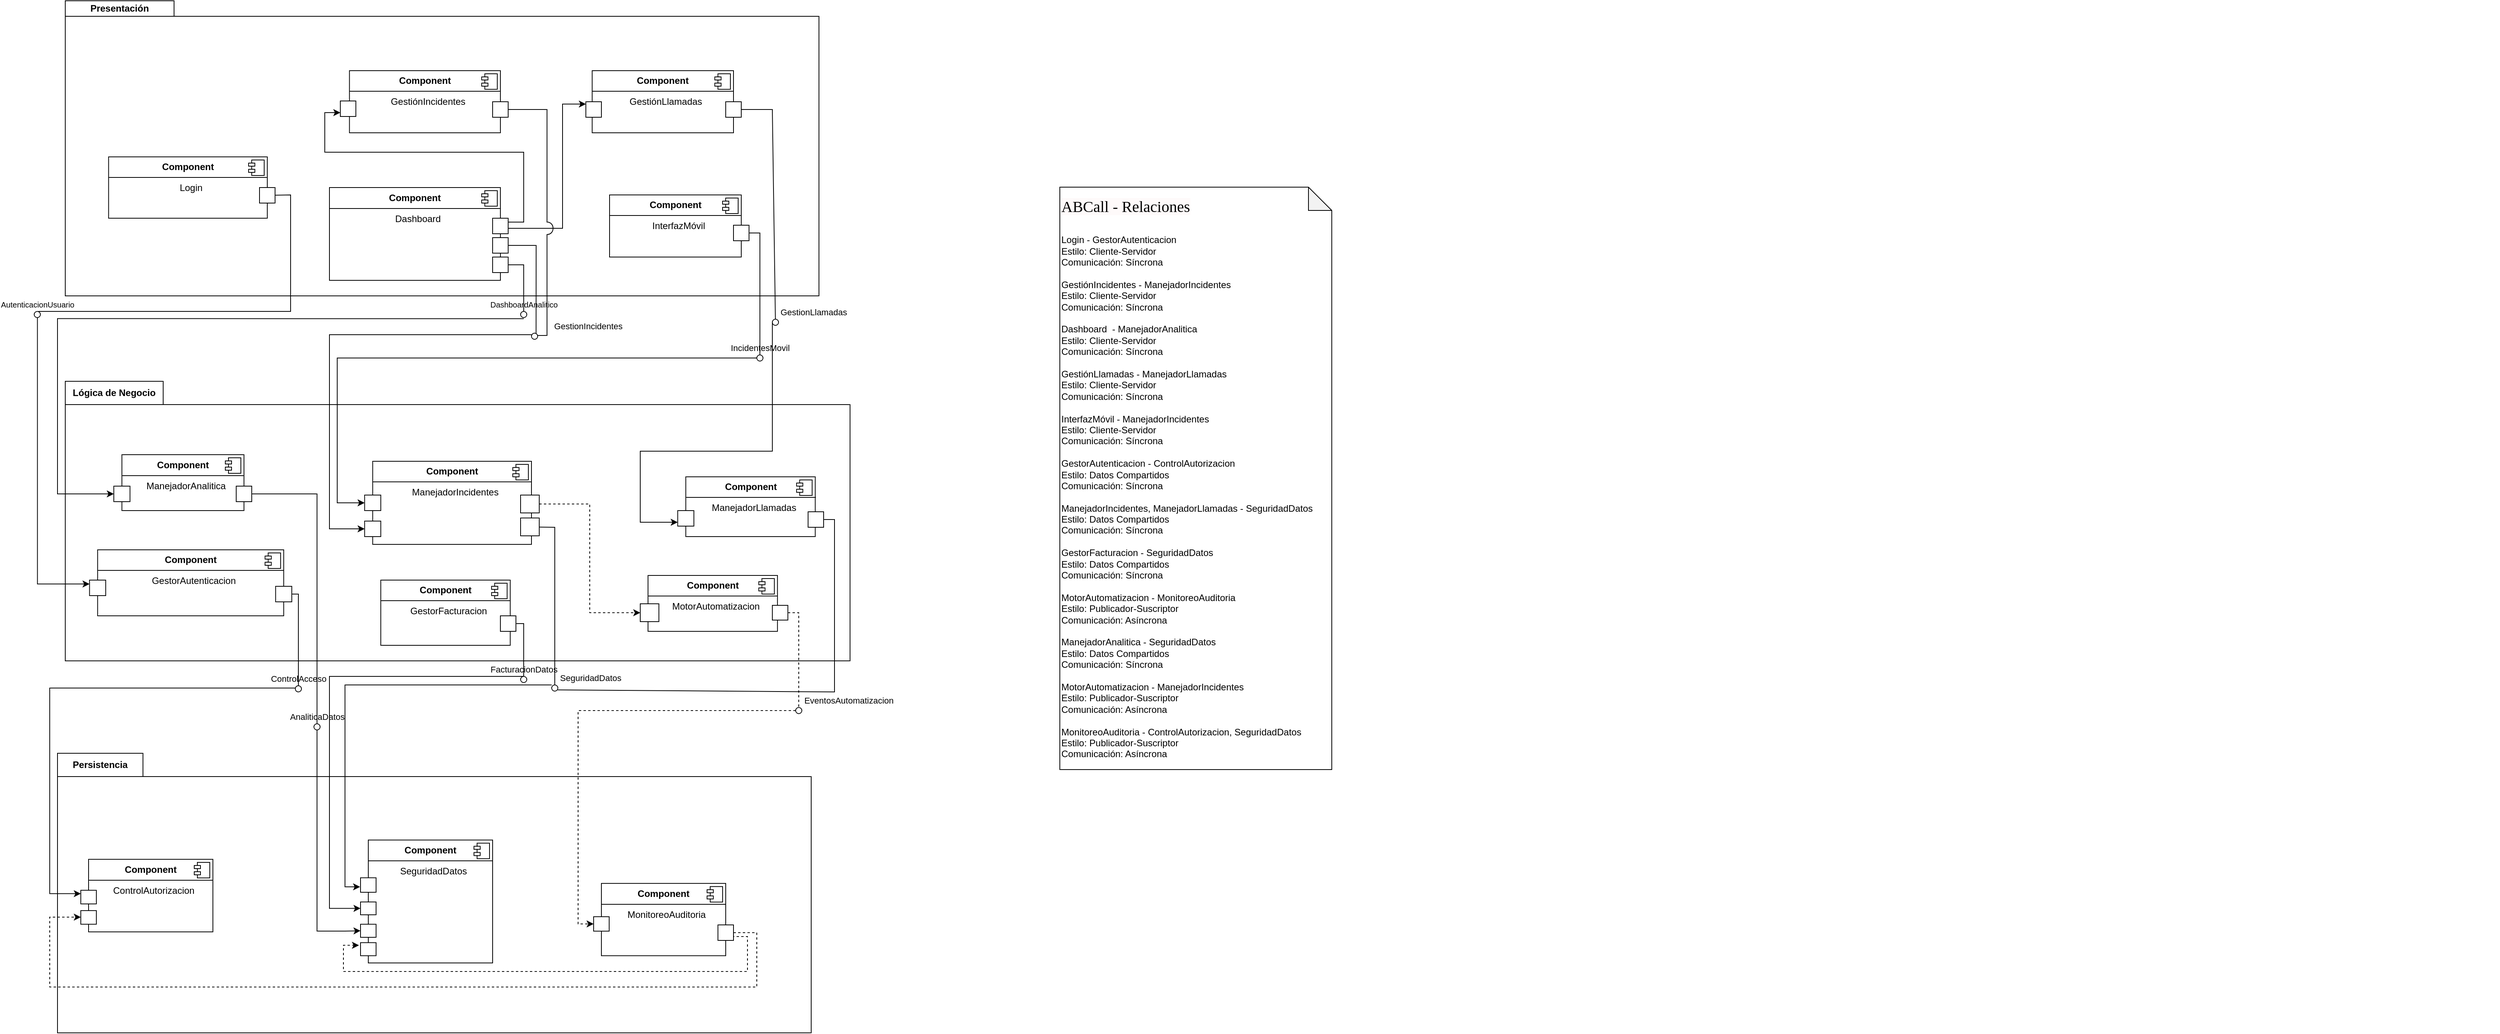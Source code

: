 <mxfile version="24.7.6" pages="2">
  <diagram name="componentes" id="6ea6beEfx3NTblesf1mL">
    <mxGraphModel dx="2288" dy="882" grid="1" gridSize="10" guides="1" tooltips="1" connect="1" arrows="1" fold="1" page="1" pageScale="1" pageWidth="827" pageHeight="1169" math="0" shadow="0">
      <root>
        <mxCell id="0" />
        <mxCell id="1" parent="0" />
        <mxCell id="HvEhoI65BLa4Ol27kd9m-26" value="Persistencia" style="shape=folder;fontStyle=1;tabWidth=110;tabHeight=30;tabPosition=left;html=1;boundedLbl=1;labelInHeader=1;container=1;collapsible=0;whiteSpace=wrap;" vertex="1" parent="1">
          <mxGeometry x="40" y="1249" width="970" height="360" as="geometry" />
        </mxCell>
        <mxCell id="HvEhoI65BLa4Ol27kd9m-27" value="" style="html=1;strokeColor=none;resizeWidth=1;resizeHeight=1;fillColor=none;part=1;connectable=0;allowArrows=0;deletable=0;whiteSpace=wrap;" vertex="1" parent="HvEhoI65BLa4Ol27kd9m-26">
          <mxGeometry width="970" height="252" relative="1" as="geometry">
            <mxPoint y="30" as="offset" />
          </mxGeometry>
        </mxCell>
        <mxCell id="HvEhoI65BLa4Ol27kd9m-20" value="&lt;p style=&quot;margin:0px;margin-top:6px;text-align:center;&quot;&gt;&lt;b&gt;Component&lt;/b&gt;&lt;/p&gt;&lt;hr size=&quot;1&quot; style=&quot;border-style:solid;&quot;&gt;&lt;p style=&quot;text-align: center; margin: 0px 0px 0px 8px;&quot;&gt;SeguridadDatos&lt;br&gt;&lt;/p&gt;" style="align=left;overflow=fill;html=1;dropTarget=0;whiteSpace=wrap;" vertex="1" parent="HvEhoI65BLa4Ol27kd9m-26">
          <mxGeometry x="400" y="111.72" width="160" height="158.28" as="geometry" />
        </mxCell>
        <mxCell id="HvEhoI65BLa4Ol27kd9m-21" value="" style="shape=component;jettyWidth=8;jettyHeight=4;" vertex="1" parent="HvEhoI65BLa4Ol27kd9m-20">
          <mxGeometry x="1" width="20" height="20" relative="1" as="geometry">
            <mxPoint x="-24" y="4" as="offset" />
          </mxGeometry>
        </mxCell>
        <mxCell id="HvEhoI65BLa4Ol27kd9m-41" value="&lt;p style=&quot;margin:0px;margin-top:6px;text-align:center;&quot;&gt;&lt;b&gt;Component&lt;/b&gt;&lt;/p&gt;&lt;hr size=&quot;1&quot; style=&quot;border-style:solid;&quot;&gt;&lt;p style=&quot;text-align: center; margin: 0px 0px 0px 8px;&quot;&gt;MonitoreoAuditoria&lt;br&gt;&lt;/p&gt;" style="align=left;overflow=fill;html=1;dropTarget=0;whiteSpace=wrap;" vertex="1" parent="HvEhoI65BLa4Ol27kd9m-26">
          <mxGeometry x="700" y="167.586" width="160" height="93.103" as="geometry" />
        </mxCell>
        <mxCell id="HvEhoI65BLa4Ol27kd9m-42" value="" style="shape=component;jettyWidth=8;jettyHeight=4;" vertex="1" parent="HvEhoI65BLa4Ol27kd9m-41">
          <mxGeometry x="1" width="20" height="20" relative="1" as="geometry">
            <mxPoint x="-24" y="4" as="offset" />
          </mxGeometry>
        </mxCell>
        <mxCell id="HvEhoI65BLa4Ol27kd9m-43" value="&lt;p style=&quot;margin:0px;margin-top:6px;text-align:center;&quot;&gt;&lt;b&gt;Component&lt;/b&gt;&lt;/p&gt;&lt;hr size=&quot;1&quot; style=&quot;border-style:solid;&quot;&gt;&lt;p style=&quot;text-align: center; margin: 0px 0px 0px 8px;&quot;&gt;ControlAutorizacion&lt;br&gt;&lt;/p&gt;" style="align=left;overflow=fill;html=1;dropTarget=0;whiteSpace=wrap;" vertex="1" parent="HvEhoI65BLa4Ol27kd9m-26">
          <mxGeometry x="40" y="136.55" width="160" height="93.45" as="geometry" />
        </mxCell>
        <mxCell id="HvEhoI65BLa4Ol27kd9m-44" value="" style="shape=component;jettyWidth=8;jettyHeight=4;" vertex="1" parent="HvEhoI65BLa4Ol27kd9m-43">
          <mxGeometry x="1" width="20" height="20" relative="1" as="geometry">
            <mxPoint x="-24" y="4" as="offset" />
          </mxGeometry>
        </mxCell>
        <mxCell id="HvEhoI65BLa4Ol27kd9m-157" value="" style="fontStyle=0;labelPosition=right;verticalLabelPosition=middle;align=left;verticalAlign=middle;spacingLeft=2;" vertex="1" parent="HvEhoI65BLa4Ol27kd9m-26">
          <mxGeometry x="30" y="176.41" width="20" height="17.59" as="geometry" />
        </mxCell>
        <mxCell id="HvEhoI65BLa4Ol27kd9m-164" value="" style="fontStyle=0;labelPosition=right;verticalLabelPosition=middle;align=left;verticalAlign=middle;spacingLeft=2;" vertex="1" parent="HvEhoI65BLa4Ol27kd9m-26">
          <mxGeometry x="390" y="160.31" width="20" height="18.69" as="geometry" />
        </mxCell>
        <mxCell id="HvEhoI65BLa4Ol27kd9m-178" value="" style="fontStyle=0;labelPosition=right;verticalLabelPosition=middle;align=left;verticalAlign=middle;spacingLeft=2;" vertex="1" parent="HvEhoI65BLa4Ol27kd9m-26">
          <mxGeometry x="390" y="191.45" width="20" height="16.55" as="geometry" />
        </mxCell>
        <mxCell id="HvEhoI65BLa4Ol27kd9m-187" value="" style="fontStyle=0;labelPosition=right;verticalLabelPosition=middle;align=left;verticalAlign=middle;spacingLeft=2;" vertex="1" parent="HvEhoI65BLa4Ol27kd9m-26">
          <mxGeometry x="690" y="210.448" width="20" height="18.621" as="geometry" />
        </mxCell>
        <mxCell id="HvEhoI65BLa4Ol27kd9m-192" value="" style="fontStyle=0;labelPosition=right;verticalLabelPosition=middle;align=left;verticalAlign=middle;spacingLeft=2;" vertex="1" parent="HvEhoI65BLa4Ol27kd9m-26">
          <mxGeometry x="390" y="220.17" width="20" height="16.83" as="geometry" />
        </mxCell>
        <mxCell id="HvEhoI65BLa4Ol27kd9m-209" style="edgeStyle=orthogonalEdgeStyle;rounded=0;orthogonalLoop=1;jettySize=auto;html=1;entryX=0;entryY=0.5;entryDx=0;entryDy=0;dashed=1;" edge="1" parent="HvEhoI65BLa4Ol27kd9m-26">
          <mxGeometry relative="1" as="geometry">
            <mxPoint x="868" y="236" as="sourcePoint" />
            <mxPoint x="388" y="247.275" as="targetPoint" />
            <Array as="points">
              <mxPoint x="888" y="236" />
              <mxPoint x="888" y="281" />
              <mxPoint x="368" y="281" />
              <mxPoint x="368" y="247" />
            </Array>
          </mxGeometry>
        </mxCell>
        <mxCell id="HvEhoI65BLa4Ol27kd9m-212" style="edgeStyle=orthogonalEdgeStyle;rounded=0;orthogonalLoop=1;jettySize=auto;html=1;dashed=1;" edge="1" parent="HvEhoI65BLa4Ol27kd9m-26" source="HvEhoI65BLa4Ol27kd9m-207" target="HvEhoI65BLa4Ol27kd9m-210">
          <mxGeometry relative="1" as="geometry">
            <Array as="points">
              <mxPoint x="900" y="231" />
              <mxPoint x="900" y="301" />
              <mxPoint x="-10" y="301" />
              <mxPoint x="-10" y="211" />
            </Array>
          </mxGeometry>
        </mxCell>
        <mxCell id="HvEhoI65BLa4Ol27kd9m-207" value="" style="fontStyle=0;labelPosition=right;verticalLabelPosition=middle;align=left;verticalAlign=middle;spacingLeft=2;" vertex="1" parent="HvEhoI65BLa4Ol27kd9m-26">
          <mxGeometry x="850" y="221" width="20" height="20" as="geometry" />
        </mxCell>
        <mxCell id="HvEhoI65BLa4Ol27kd9m-208" value="" style="fontStyle=0;labelPosition=right;verticalLabelPosition=middle;align=left;verticalAlign=middle;spacingLeft=2;" vertex="1" parent="HvEhoI65BLa4Ol27kd9m-26">
          <mxGeometry x="390" y="243.86" width="20" height="16.83" as="geometry" />
        </mxCell>
        <mxCell id="HvEhoI65BLa4Ol27kd9m-210" value="" style="fontStyle=0;labelPosition=right;verticalLabelPosition=middle;align=left;verticalAlign=middle;spacingLeft=2;" vertex="1" parent="HvEhoI65BLa4Ol27kd9m-26">
          <mxGeometry x="30" y="202.58" width="20" height="17.59" as="geometry" />
        </mxCell>
        <mxCell id="HvEhoI65BLa4Ol27kd9m-28" value="&lt;font style=&quot;font-size: 12px;&quot;&gt;Presentación&lt;/font&gt;" style="shape=folder;fontStyle=1;tabWidth=140;tabHeight=20;tabPosition=left;html=1;boundedLbl=1;labelInHeader=1;container=1;collapsible=0;whiteSpace=wrap;strokeColor=default;" vertex="1" parent="1">
          <mxGeometry x="50" y="280" width="970" height="380" as="geometry" />
        </mxCell>
        <mxCell id="HvEhoI65BLa4Ol27kd9m-29" value="" style="html=1;strokeColor=none;resizeWidth=1;resizeHeight=1;fillColor=none;part=1;connectable=0;allowArrows=0;deletable=0;whiteSpace=wrap;" vertex="1" parent="HvEhoI65BLa4Ol27kd9m-28">
          <mxGeometry width="970" height="266" relative="1" as="geometry">
            <mxPoint y="30" as="offset" />
          </mxGeometry>
        </mxCell>
        <mxCell id="HvEhoI65BLa4Ol27kd9m-6" value="&lt;p style=&quot;margin:0px;margin-top:6px;text-align:center;&quot;&gt;&lt;b&gt;&lt;font style=&quot;font-size: 12px;&quot;&gt;Component&lt;/font&gt;&lt;/b&gt;&lt;/p&gt;&lt;hr size=&quot;1&quot; style=&quot;border-style:solid;&quot;&gt;&lt;p style=&quot;text-align: center; margin: 0px 0px 0px 8px;&quot;&gt;&lt;font style=&quot;font-size: 12px;&quot;&gt;Login&lt;/font&gt;&lt;br&gt;&lt;/p&gt;" style="align=left;overflow=fill;html=1;dropTarget=0;whiteSpace=wrap;" vertex="1" parent="HvEhoI65BLa4Ol27kd9m-28">
          <mxGeometry x="55.76" y="201" width="204.24" height="79" as="geometry" />
        </mxCell>
        <mxCell id="HvEhoI65BLa4Ol27kd9m-7" value="" style="shape=component;jettyWidth=8;jettyHeight=4;" vertex="1" parent="HvEhoI65BLa4Ol27kd9m-6">
          <mxGeometry x="1" width="20" height="20" relative="1" as="geometry">
            <mxPoint x="-24" y="4" as="offset" />
          </mxGeometry>
        </mxCell>
        <mxCell id="HvEhoI65BLa4Ol27kd9m-8" value="&lt;p style=&quot;text-align: center; margin: 6px 0px 0px;&quot;&gt;&lt;b&gt;&lt;font style=&quot;font-size: 12px;&quot;&gt;Component&lt;/font&gt;&lt;/b&gt;&lt;/p&gt;&lt;hr size=&quot;1&quot; style=&quot;text-align: center; border-style: solid;&quot;&gt;&lt;p style=&quot;text-align: center; margin: 0px 0px 0px 8px;&quot;&gt;&lt;font style=&quot;font-size: 12px;&quot;&gt;Dashboard&lt;/font&gt;&lt;br&gt;&lt;/p&gt;" style="align=left;overflow=fill;html=1;dropTarget=0;whiteSpace=wrap;" vertex="1" parent="HvEhoI65BLa4Ol27kd9m-28">
          <mxGeometry x="340" y="240.5" width="220" height="119.5" as="geometry" />
        </mxCell>
        <mxCell id="HvEhoI65BLa4Ol27kd9m-9" value="" style="shape=component;jettyWidth=8;jettyHeight=4;" vertex="1" parent="HvEhoI65BLa4Ol27kd9m-8">
          <mxGeometry x="1" width="20" height="20" relative="1" as="geometry">
            <mxPoint x="-24" y="4" as="offset" />
          </mxGeometry>
        </mxCell>
        <mxCell id="HvEhoI65BLa4Ol27kd9m-10" value="&lt;p style=&quot;margin:0px;margin-top:6px;text-align:center;&quot;&gt;&lt;b&gt;Component&lt;/b&gt;&lt;/p&gt;&lt;hr size=&quot;1&quot; style=&quot;border-style:solid;&quot;&gt;&lt;p style=&quot;text-align: center; margin: 0px 0px 0px 8px;&quot;&gt;GestiónIncidentes&lt;br&gt;&lt;/p&gt;" style="align=left;overflow=fill;html=1;dropTarget=0;whiteSpace=wrap;" vertex="1" parent="HvEhoI65BLa4Ol27kd9m-28">
          <mxGeometry x="365.76" y="90" width="194.24" height="80" as="geometry" />
        </mxCell>
        <mxCell id="HvEhoI65BLa4Ol27kd9m-11" value="" style="shape=component;jettyWidth=8;jettyHeight=4;" vertex="1" parent="HvEhoI65BLa4Ol27kd9m-10">
          <mxGeometry x="1" width="20" height="20" relative="1" as="geometry">
            <mxPoint x="-24" y="4" as="offset" />
          </mxGeometry>
        </mxCell>
        <mxCell id="HvEhoI65BLa4Ol27kd9m-12" value="&lt;p style=&quot;margin:0px;margin-top:6px;text-align:center;&quot;&gt;&lt;b&gt;Component&lt;/b&gt;&lt;/p&gt;&lt;hr size=&quot;1&quot; style=&quot;border-style:solid;&quot;&gt;&lt;p style=&quot;text-align: center; margin: 0px 0px 0px 8px;&quot;&gt;GestiónLlamadas&lt;br&gt;&lt;/p&gt;" style="align=left;overflow=fill;html=1;dropTarget=0;whiteSpace=wrap;" vertex="1" parent="HvEhoI65BLa4Ol27kd9m-28">
          <mxGeometry x="678.14" y="90" width="181.86" height="80" as="geometry" />
        </mxCell>
        <mxCell id="HvEhoI65BLa4Ol27kd9m-13" value="" style="shape=component;jettyWidth=8;jettyHeight=4;" vertex="1" parent="HvEhoI65BLa4Ol27kd9m-12">
          <mxGeometry x="1" width="20" height="20" relative="1" as="geometry">
            <mxPoint x="-24" y="4" as="offset" />
          </mxGeometry>
        </mxCell>
        <mxCell id="HvEhoI65BLa4Ol27kd9m-14" value="&lt;p style=&quot;margin:0px;margin-top:6px;text-align:center;&quot;&gt;&lt;b&gt;Component&lt;/b&gt;&lt;/p&gt;&lt;hr size=&quot;1&quot; style=&quot;border-style:solid;&quot;&gt;&lt;p style=&quot;text-align: center; margin: 0px 0px 0px 8px;&quot;&gt;InterfazMóvil&lt;br&gt;&lt;/p&gt;" style="align=left;overflow=fill;html=1;dropTarget=0;whiteSpace=wrap;" vertex="1" parent="HvEhoI65BLa4Ol27kd9m-28">
          <mxGeometry x="700.51" y="250" width="169.49" height="80" as="geometry" />
        </mxCell>
        <mxCell id="HvEhoI65BLa4Ol27kd9m-15" value="" style="shape=component;jettyWidth=8;jettyHeight=4;" vertex="1" parent="HvEhoI65BLa4Ol27kd9m-14">
          <mxGeometry x="1" width="20" height="20" relative="1" as="geometry">
            <mxPoint x="-24" y="4" as="offset" />
          </mxGeometry>
        </mxCell>
        <mxCell id="HvEhoI65BLa4Ol27kd9m-80" value="" style="html=1;rounded=0;" vertex="1" parent="HvEhoI65BLa4Ol27kd9m-28">
          <mxGeometry x="250" y="240.5" width="20" height="20" as="geometry" />
        </mxCell>
        <mxCell id="HvEhoI65BLa4Ol27kd9m-88" value="" style="html=1;rounded=0;" vertex="1" parent="HvEhoI65BLa4Ol27kd9m-28">
          <mxGeometry x="550" y="305" width="20" height="20" as="geometry" />
        </mxCell>
        <mxCell id="HvEhoI65BLa4Ol27kd9m-108" value="" style="html=1;rounded=0;" vertex="1" parent="HvEhoI65BLa4Ol27kd9m-28">
          <mxGeometry x="550" y="130" width="20" height="20" as="geometry" />
        </mxCell>
        <mxCell id="HvEhoI65BLa4Ol27kd9m-118" value="" style="html=1;rounded=0;direction=west;" vertex="1" parent="HvEhoI65BLa4Ol27kd9m-28">
          <mxGeometry x="860" y="289" width="20" height="20" as="geometry" />
        </mxCell>
        <mxCell id="HvEhoI65BLa4Ol27kd9m-136" value="" style="html=1;rounded=0;" vertex="1" parent="HvEhoI65BLa4Ol27kd9m-28">
          <mxGeometry x="550" y="330" width="20" height="20" as="geometry" />
        </mxCell>
        <mxCell id="HvEhoI65BLa4Ol27kd9m-150" value="" style="html=1;rounded=0;" vertex="1" parent="HvEhoI65BLa4Ol27kd9m-28">
          <mxGeometry x="850" y="130" width="20" height="20" as="geometry" />
        </mxCell>
        <mxCell id="HvEhoI65BLa4Ol27kd9m-202" style="edgeStyle=orthogonalEdgeStyle;rounded=0;orthogonalLoop=1;jettySize=auto;html=1;entryX=0;entryY=0.5;entryDx=0;entryDy=0;" edge="1" parent="HvEhoI65BLa4Ol27kd9m-28">
          <mxGeometry relative="1" as="geometry">
            <mxPoint x="570" y="285" as="sourcePoint" />
            <mxPoint x="354" y="144.0" as="targetPoint" />
            <Array as="points">
              <mxPoint x="590" y="285" />
              <mxPoint x="590" y="195" />
              <mxPoint x="334" y="195" />
              <mxPoint x="334" y="144" />
            </Array>
          </mxGeometry>
        </mxCell>
        <mxCell id="HvEhoI65BLa4Ol27kd9m-203" style="edgeStyle=orthogonalEdgeStyle;rounded=0;orthogonalLoop=1;jettySize=auto;html=1;entryX=0;entryY=0.5;entryDx=0;entryDy=0;jumpStyle=arc;strokeColor=default;jumpSize=16;" edge="1" parent="HvEhoI65BLa4Ol27kd9m-28">
          <mxGeometry relative="1" as="geometry">
            <mxPoint x="570" y="293" as="sourcePoint" />
            <mxPoint x="670" y="133" as="targetPoint" />
            <Array as="points">
              <mxPoint x="640" y="293" />
              <mxPoint x="640" y="133" />
            </Array>
          </mxGeometry>
        </mxCell>
        <mxCell id="HvEhoI65BLa4Ol27kd9m-198" value="" style="fontStyle=0;labelPosition=right;verticalLabelPosition=middle;align=left;verticalAlign=middle;spacingLeft=2;" vertex="1" parent="HvEhoI65BLa4Ol27kd9m-28">
          <mxGeometry x="550" y="280" width="20" height="20" as="geometry" />
        </mxCell>
        <mxCell id="HvEhoI65BLa4Ol27kd9m-200" value="" style="html=1;rounded=0;" vertex="1" parent="HvEhoI65BLa4Ol27kd9m-28">
          <mxGeometry x="354" y="129" width="20" height="20" as="geometry" />
        </mxCell>
        <mxCell id="HvEhoI65BLa4Ol27kd9m-201" value="" style="fontStyle=0;labelPosition=right;verticalLabelPosition=middle;align=left;verticalAlign=middle;spacingLeft=2;" vertex="1" parent="HvEhoI65BLa4Ol27kd9m-28">
          <mxGeometry x="670" y="130" width="20" height="20" as="geometry" />
        </mxCell>
        <mxCell id="HvEhoI65BLa4Ol27kd9m-30" value="Lógica de Negocio" style="shape=folder;fontStyle=1;tabWidth=126;tabHeight=30;tabPosition=left;html=1;boundedLbl=1;labelInHeader=1;container=1;collapsible=0;whiteSpace=wrap;" vertex="1" parent="1">
          <mxGeometry x="50" y="770" width="1010" height="360" as="geometry" />
        </mxCell>
        <mxCell id="HvEhoI65BLa4Ol27kd9m-31" value="" style="html=1;strokeColor=none;resizeWidth=1;resizeHeight=1;fillColor=none;part=1;connectable=0;allowArrows=0;deletable=0;whiteSpace=wrap;" vertex="1" parent="HvEhoI65BLa4Ol27kd9m-30">
          <mxGeometry width="3132.278" height="252" relative="1" as="geometry">
            <mxPoint y="30" as="offset" />
          </mxGeometry>
        </mxCell>
        <mxCell id="HvEhoI65BLa4Ol27kd9m-33" value="&lt;p style=&quot;margin:0px;margin-top:6px;text-align:center;&quot;&gt;&lt;b&gt;Component&lt;/b&gt;&lt;/p&gt;&lt;hr size=&quot;1&quot; style=&quot;border-style:solid;&quot;&gt;&lt;p style=&quot;text-align: center; margin: 0px 0px 0px 8px;&quot;&gt;&lt;font style=&quot;font-size: 12px;&quot;&gt;GestorAutenticacion&lt;/font&gt;&lt;br&gt;&lt;/p&gt;" style="align=left;overflow=fill;html=1;dropTarget=0;whiteSpace=wrap;" vertex="1" parent="HvEhoI65BLa4Ol27kd9m-30">
          <mxGeometry x="41.649" y="217" width="239.485" height="85" as="geometry" />
        </mxCell>
        <mxCell id="HvEhoI65BLa4Ol27kd9m-34" value="" style="shape=component;jettyWidth=8;jettyHeight=4;" vertex="1" parent="HvEhoI65BLa4Ol27kd9m-33">
          <mxGeometry x="1" width="20" height="20" relative="1" as="geometry">
            <mxPoint x="-24" y="4" as="offset" />
          </mxGeometry>
        </mxCell>
        <mxCell id="HvEhoI65BLa4Ol27kd9m-22" value="&lt;p style=&quot;margin: 6px 0px 0px; text-align: center;&quot;&gt;&lt;b style=&quot;&quot;&gt;&lt;font style=&quot;font-size: 12px;&quot;&gt;Component&lt;/font&gt;&lt;/b&gt;&lt;/p&gt;&lt;hr size=&quot;1&quot; style=&quot;border-style: solid;&quot;&gt;&lt;p style=&quot;text-align: center; margin: 0px 0px 0px 8px;&quot;&gt;&lt;font style=&quot;font-size: 12px;&quot;&gt;ManejadorIncidentes&lt;/font&gt;&lt;br&gt;&lt;/p&gt;" style="align=left;overflow=fill;html=1;dropTarget=0;whiteSpace=wrap;" vertex="1" parent="HvEhoI65BLa4Ol27kd9m-30">
          <mxGeometry x="395.67" y="103" width="204.33" height="107" as="geometry" />
        </mxCell>
        <mxCell id="HvEhoI65BLa4Ol27kd9m-23" value="" style="shape=component;jettyWidth=8;jettyHeight=4;" vertex="1" parent="HvEhoI65BLa4Ol27kd9m-22">
          <mxGeometry x="1" width="20" height="20" relative="1" as="geometry">
            <mxPoint x="-24" y="4" as="offset" />
          </mxGeometry>
        </mxCell>
        <mxCell id="HvEhoI65BLa4Ol27kd9m-18" value="&lt;p style=&quot;margin:0px;margin-top:6px;text-align:center;&quot;&gt;&lt;b&gt;Component&lt;/b&gt;&lt;/p&gt;&lt;hr size=&quot;1&quot; style=&quot;border-style:solid;&quot;&gt;&lt;p style=&quot;text-align: center; margin: 0px 0px 0px 8px;&quot;&gt;ManejadorLlamadas&lt;br&gt;&lt;/p&gt;" style="align=left;overflow=fill;html=1;dropTarget=0;whiteSpace=wrap;" vertex="1" parent="HvEhoI65BLa4Ol27kd9m-30">
          <mxGeometry x="798.63" y="123" width="166.6" height="77" as="geometry" />
        </mxCell>
        <mxCell id="HvEhoI65BLa4Ol27kd9m-19" value="" style="shape=component;jettyWidth=8;jettyHeight=4;" vertex="1" parent="HvEhoI65BLa4Ol27kd9m-18">
          <mxGeometry x="1" width="20" height="20" relative="1" as="geometry">
            <mxPoint x="-24" y="4" as="offset" />
          </mxGeometry>
        </mxCell>
        <mxCell id="HvEhoI65BLa4Ol27kd9m-37" value="&lt;p style=&quot;margin:0px;margin-top:6px;text-align:center;&quot;&gt;&lt;b&gt;Component&lt;/b&gt;&lt;/p&gt;&lt;hr size=&quot;1&quot; style=&quot;border-style:solid;&quot;&gt;&lt;p style=&quot;text-align: center; margin: 0px 0px 0px 8px;&quot;&gt;MotorAutomatizacion&lt;br&gt;&lt;/p&gt;" style="align=left;overflow=fill;html=1;dropTarget=0;whiteSpace=wrap;" vertex="1" parent="HvEhoI65BLa4Ol27kd9m-30">
          <mxGeometry x="750.002" y="250" width="166.598" height="72" as="geometry" />
        </mxCell>
        <mxCell id="HvEhoI65BLa4Ol27kd9m-38" value="" style="shape=component;jettyWidth=8;jettyHeight=4;" vertex="1" parent="HvEhoI65BLa4Ol27kd9m-37">
          <mxGeometry x="1" width="20" height="20" relative="1" as="geometry">
            <mxPoint x="-24" y="4" as="offset" />
          </mxGeometry>
        </mxCell>
        <mxCell id="HvEhoI65BLa4Ol27kd9m-39" value="&lt;p style=&quot;margin:0px;margin-top:6px;text-align:center;&quot;&gt;&lt;b&gt;Component&lt;/b&gt;&lt;/p&gt;&lt;hr size=&quot;1&quot; style=&quot;border-style:solid;&quot;&gt;&lt;p style=&quot;text-align: center; margin: 0px 0px 0px 8px;&quot;&gt;GestorFacturacion&lt;br&gt;&lt;/p&gt;" style="align=left;overflow=fill;html=1;dropTarget=0;whiteSpace=wrap;" vertex="1" parent="HvEhoI65BLa4Ol27kd9m-30">
          <mxGeometry x="406.08" y="256" width="166.6" height="84" as="geometry" />
        </mxCell>
        <mxCell id="HvEhoI65BLa4Ol27kd9m-40" value="" style="shape=component;jettyWidth=8;jettyHeight=4;" vertex="1" parent="HvEhoI65BLa4Ol27kd9m-39">
          <mxGeometry x="1" width="20" height="20" relative="1" as="geometry">
            <mxPoint x="-24" y="4" as="offset" />
          </mxGeometry>
        </mxCell>
        <mxCell id="HvEhoI65BLa4Ol27kd9m-78" value="" style="html=1;rounded=0;" vertex="1" parent="HvEhoI65BLa4Ol27kd9m-30">
          <mxGeometry x="31.237" y="256" width="20.825" height="20" as="geometry" />
        </mxCell>
        <mxCell id="HvEhoI65BLa4Ol27kd9m-91" value="" style="html=1;rounded=0;" vertex="1" parent="HvEhoI65BLa4Ol27kd9m-30">
          <mxGeometry x="385.258" y="180" width="20.825" height="20" as="geometry" />
        </mxCell>
        <mxCell id="HvEhoI65BLa4Ol27kd9m-100" value="&lt;p style=&quot;margin:0px;margin-top:6px;text-align:center;&quot;&gt;&lt;b&gt;Component&lt;/b&gt;&lt;/p&gt;&lt;hr size=&quot;1&quot; style=&quot;border-style:solid;&quot;&gt;&lt;p style=&quot;text-align: center; margin: 0px 0px 0px 8px;&quot;&gt;ManejadorAnalitica&lt;br&gt;&lt;/p&gt;" style="align=left;overflow=fill;html=1;dropTarget=0;whiteSpace=wrap;" vertex="1" parent="HvEhoI65BLa4Ol27kd9m-30">
          <mxGeometry x="72.89" y="94.5" width="157.11" height="72" as="geometry" />
        </mxCell>
        <mxCell id="HvEhoI65BLa4Ol27kd9m-101" value="" style="shape=component;jettyWidth=8;jettyHeight=4;" vertex="1" parent="HvEhoI65BLa4Ol27kd9m-100">
          <mxGeometry x="1" width="20" height="20" relative="1" as="geometry">
            <mxPoint x="-24" y="4" as="offset" />
          </mxGeometry>
        </mxCell>
        <mxCell id="HvEhoI65BLa4Ol27kd9m-121" value="" style="fontStyle=0;labelPosition=right;verticalLabelPosition=middle;align=left;verticalAlign=middle;spacingLeft=2;" vertex="1" parent="HvEhoI65BLa4Ol27kd9m-30">
          <mxGeometry x="385.258" y="146.5" width="20.825" height="20" as="geometry" />
        </mxCell>
        <mxCell id="HvEhoI65BLa4Ol27kd9m-129" value="" style="fontStyle=0;labelPosition=right;verticalLabelPosition=middle;align=left;verticalAlign=middle;spacingLeft=2;" vertex="1" parent="HvEhoI65BLa4Ol27kd9m-30">
          <mxGeometry x="62.474" y="135" width="20.825" height="20" as="geometry" />
        </mxCell>
        <mxCell id="HvEhoI65BLa4Ol27kd9m-146" value="" style="html=1;rounded=0;" vertex="1" parent="HvEhoI65BLa4Ol27kd9m-30">
          <mxGeometry x="788.216" y="166.5" width="20.825" height="20" as="geometry" />
        </mxCell>
        <mxCell id="HvEhoI65BLa4Ol27kd9m-154" value="" style="html=1;rounded=0;" vertex="1" parent="HvEhoI65BLa4Ol27kd9m-30">
          <mxGeometry x="270.722" y="264" width="20.825" height="20" as="geometry" />
        </mxCell>
        <mxCell id="HvEhoI65BLa4Ol27kd9m-161" value="" style="html=1;rounded=0;" vertex="1" parent="HvEhoI65BLa4Ol27kd9m-30">
          <mxGeometry x="586" y="176" width="24" height="23" as="geometry" />
        </mxCell>
        <mxCell id="HvEhoI65BLa4Ol27kd9m-167" value="" style="fontStyle=0;labelPosition=right;verticalLabelPosition=middle;align=left;verticalAlign=middle;spacingLeft=2;" vertex="1" parent="HvEhoI65BLa4Ol27kd9m-30">
          <mxGeometry x="956" y="168" width="20" height="20" as="geometry" />
        </mxCell>
        <mxCell id="HvEhoI65BLa4Ol27kd9m-180" value="" style="html=1;rounded=0;" vertex="1" parent="HvEhoI65BLa4Ol27kd9m-30">
          <mxGeometry x="560" y="302" width="20" height="20" as="geometry" />
        </mxCell>
        <mxCell id="HvEhoI65BLa4Ol27kd9m-184" value="" style="html=1;rounded=0;" vertex="1" parent="HvEhoI65BLa4Ol27kd9m-30">
          <mxGeometry x="910" y="288.5" width="20" height="19" as="geometry" />
        </mxCell>
        <mxCell id="HvEhoI65BLa4Ol27kd9m-194" value="" style="html=1;rounded=0;" vertex="1" parent="HvEhoI65BLa4Ol27kd9m-30">
          <mxGeometry x="220" y="135" width="20" height="20" as="geometry" />
        </mxCell>
        <mxCell id="HvEhoI65BLa4Ol27kd9m-206" style="edgeStyle=orthogonalEdgeStyle;rounded=0;orthogonalLoop=1;jettySize=auto;html=1;entryX=0;entryY=0.5;entryDx=0;entryDy=0;dashed=1;" edge="1" parent="HvEhoI65BLa4Ol27kd9m-30" source="HvEhoI65BLa4Ol27kd9m-204" target="HvEhoI65BLa4Ol27kd9m-205">
          <mxGeometry relative="1" as="geometry" />
        </mxCell>
        <mxCell id="HvEhoI65BLa4Ol27kd9m-204" value="" style="html=1;rounded=0;" vertex="1" parent="HvEhoI65BLa4Ol27kd9m-30">
          <mxGeometry x="586" y="146.5" width="24" height="23" as="geometry" />
        </mxCell>
        <mxCell id="HvEhoI65BLa4Ol27kd9m-205" value="" style="html=1;rounded=0;" vertex="1" parent="HvEhoI65BLa4Ol27kd9m-30">
          <mxGeometry x="740" y="286.5" width="24" height="23" as="geometry" />
        </mxCell>
        <mxCell id="HvEhoI65BLa4Ol27kd9m-82" value="&lt;font style=&quot;font-size: 10px;&quot;&gt;AutenticacionUsuario&lt;/font&gt;" style="ellipse;html=1;fontSize=11;align=center;fillColor=none;points=[];aspect=fixed;resizable=0;verticalAlign=bottom;labelPosition=center;verticalLabelPosition=top;flipH=1;" vertex="1" parent="1">
          <mxGeometry x="10" y="680" width="8" height="8" as="geometry" />
        </mxCell>
        <mxCell id="HvEhoI65BLa4Ol27kd9m-81" value="" style="endArrow=none;html=1;rounded=0;align=center;verticalAlign=top;endFill=0;labelBackgroundColor=none;endSize=2;entryX=0.319;entryY=-0.003;entryDx=0;entryDy=0;entryPerimeter=0;" edge="1" source="HvEhoI65BLa4Ol27kd9m-80" target="HvEhoI65BLa4Ol27kd9m-82" parent="1">
          <mxGeometry relative="1" as="geometry">
            <mxPoint y="690" as="targetPoint" />
            <Array as="points">
              <mxPoint x="340" y="530" />
              <mxPoint x="340" y="680" />
              <mxPoint x="40" y="680" />
              <mxPoint x="20" y="680" />
            </Array>
          </mxGeometry>
        </mxCell>
        <mxCell id="HvEhoI65BLa4Ol27kd9m-92" style="edgeStyle=orthogonalEdgeStyle;rounded=0;orthogonalLoop=1;jettySize=auto;html=1;" edge="1" parent="1" source="HvEhoI65BLa4Ol27kd9m-90" target="HvEhoI65BLa4Ol27kd9m-91">
          <mxGeometry relative="1" as="geometry">
            <Array as="points">
              <mxPoint x="390" y="710" />
              <mxPoint x="390" y="960" />
            </Array>
          </mxGeometry>
        </mxCell>
        <mxCell id="HvEhoI65BLa4Ol27kd9m-90" value="&amp;nbsp; &amp;nbsp; &amp;nbsp; &amp;nbsp; &amp;nbsp; &amp;nbsp; &amp;nbsp; &amp;nbsp; &amp;nbsp; &amp;nbsp; &amp;nbsp; &amp;nbsp; &amp;nbsp; &amp;nbsp; &amp;nbsp; &amp;nbsp; &amp;nbsp; &amp;nbsp; &amp;nbsp; &amp;nbsp; &amp;nbsp; &amp;nbsp; &amp;nbsp;GestionIncidentes" style="ellipse;html=1;fontSize=11;align=center;fillColor=none;points=[];aspect=fixed;resizable=0;verticalAlign=bottom;labelPosition=center;verticalLabelPosition=top;flipH=1;" vertex="1" parent="1">
          <mxGeometry x="650" y="708" width="8" height="8" as="geometry" />
        </mxCell>
        <mxCell id="HvEhoI65BLa4Ol27kd9m-83" style="edgeStyle=orthogonalEdgeStyle;rounded=0;orthogonalLoop=1;jettySize=auto;html=1;entryX=0;entryY=0.25;entryDx=0;entryDy=0;exitX=0.479;exitY=0.929;exitDx=0;exitDy=0;exitPerimeter=0;" edge="1" parent="1" target="HvEhoI65BLa4Ol27kd9m-78">
          <mxGeometry relative="1" as="geometry">
            <mxPoint x="14.168" y="688.002" as="sourcePoint" />
            <mxPoint x="70.0" y="1044.57" as="targetPoint" />
            <Array as="points">
              <mxPoint x="14" y="1031" />
            </Array>
          </mxGeometry>
        </mxCell>
        <mxCell id="HvEhoI65BLa4Ol27kd9m-114" value="" style="endArrow=none;html=1;rounded=0;entryX=1;entryY=0.5;entryDx=0;entryDy=0;exitX=-0.004;exitY=0.374;exitDx=0;exitDy=0;exitPerimeter=0;jumpStyle=arc;jumpSize=16;" edge="1" parent="1" source="HvEhoI65BLa4Ol27kd9m-90" target="HvEhoI65BLa4Ol27kd9m-108">
          <mxGeometry width="50" height="50" relative="1" as="geometry">
            <mxPoint x="660" y="710" as="sourcePoint" />
            <mxPoint x="720" y="420" as="targetPoint" />
            <Array as="points">
              <mxPoint x="670" y="711" />
              <mxPoint x="670" y="420" />
            </Array>
          </mxGeometry>
        </mxCell>
        <mxCell id="HvEhoI65BLa4Ol27kd9m-125" style="edgeStyle=orthogonalEdgeStyle;rounded=0;orthogonalLoop=1;jettySize=auto;html=1;entryX=0;entryY=0.5;entryDx=0;entryDy=0;" edge="1" parent="1" source="HvEhoI65BLa4Ol27kd9m-120" target="HvEhoI65BLa4Ol27kd9m-121">
          <mxGeometry relative="1" as="geometry">
            <Array as="points">
              <mxPoint x="944" y="740" />
              <mxPoint x="400" y="740" />
              <mxPoint x="400" y="927" />
            </Array>
          </mxGeometry>
        </mxCell>
        <mxCell id="HvEhoI65BLa4Ol27kd9m-120" value="IncidentesMovil" style="ellipse;html=1;fontSize=11;align=center;fillColor=none;points=[];aspect=fixed;resizable=0;verticalAlign=bottom;labelPosition=center;verticalLabelPosition=top;flipH=1;" vertex="1" parent="1">
          <mxGeometry x="940" y="736" width="8" height="8" as="geometry" />
        </mxCell>
        <mxCell id="HvEhoI65BLa4Ol27kd9m-119" value="" style="endArrow=none;html=1;rounded=0;align=center;verticalAlign=top;endFill=0;labelBackgroundColor=none;endSize=2;" edge="1" source="HvEhoI65BLa4Ol27kd9m-118" target="HvEhoI65BLa4Ol27kd9m-120" parent="1">
          <mxGeometry relative="1" as="geometry">
            <Array as="points">
              <mxPoint x="944" y="579" />
            </Array>
          </mxGeometry>
        </mxCell>
        <mxCell id="HvEhoI65BLa4Ol27kd9m-135" value="" style="endArrow=none;html=1;rounded=0;entryX=1;entryY=0.5;entryDx=0;entryDy=0;exitX=0.26;exitY=0.111;exitDx=0;exitDy=0;exitPerimeter=0;" edge="1" parent="1" source="HvEhoI65BLa4Ol27kd9m-90" target="HvEhoI65BLa4Ol27kd9m-88">
          <mxGeometry width="50" height="50" relative="1" as="geometry">
            <mxPoint x="690" y="760" as="sourcePoint" />
            <mxPoint x="740" y="710" as="targetPoint" />
            <Array as="points">
              <mxPoint x="656" y="595" />
            </Array>
          </mxGeometry>
        </mxCell>
        <mxCell id="HvEhoI65BLa4Ol27kd9m-139" style="edgeStyle=orthogonalEdgeStyle;rounded=0;orthogonalLoop=1;jettySize=auto;html=1;exitX=0.495;exitY=1.167;exitDx=0;exitDy=0;exitPerimeter=0;" edge="1" parent="1" source="HvEhoI65BLa4Ol27kd9m-140" target="HvEhoI65BLa4Ol27kd9m-129">
          <mxGeometry relative="1" as="geometry">
            <mxPoint x="638.0" y="684.0" as="sourcePoint" />
            <Array as="points">
              <mxPoint x="40" y="689" />
              <mxPoint x="40" y="915" />
            </Array>
          </mxGeometry>
        </mxCell>
        <mxCell id="HvEhoI65BLa4Ol27kd9m-137" value="" style="endArrow=none;html=1;rounded=0;align=center;verticalAlign=top;endFill=0;labelBackgroundColor=none;endSize=2;entryX=0.495;entryY=-0.014;entryDx=0;entryDy=0;entryPerimeter=0;" edge="1" source="HvEhoI65BLa4Ol27kd9m-136" target="HvEhoI65BLa4Ol27kd9m-140" parent="1">
          <mxGeometry relative="1" as="geometry">
            <mxPoint x="636" y="681" as="targetPoint" />
            <Array as="points">
              <mxPoint x="640" y="620" />
            </Array>
          </mxGeometry>
        </mxCell>
        <mxCell id="HvEhoI65BLa4Ol27kd9m-140" value="&lt;font style=&quot;font-size: 10px;&quot;&gt;DashboardAnalitico&lt;/font&gt;" style="ellipse;html=1;fontSize=11;align=center;fillColor=none;points=[];aspect=fixed;resizable=0;verticalAlign=bottom;labelPosition=center;verticalLabelPosition=top;flipH=1;" vertex="1" parent="1">
          <mxGeometry x="636" y="680" width="8" height="8" as="geometry" />
        </mxCell>
        <mxCell id="HvEhoI65BLa4Ol27kd9m-153" style="edgeStyle=orthogonalEdgeStyle;rounded=0;orthogonalLoop=1;jettySize=auto;html=1;entryX=0;entryY=0.75;entryDx=0;entryDy=0;" edge="1" parent="1" source="HvEhoI65BLa4Ol27kd9m-152" target="HvEhoI65BLa4Ol27kd9m-146">
          <mxGeometry relative="1" as="geometry">
            <Array as="points">
              <mxPoint x="960" y="860" />
              <mxPoint x="790" y="860" />
              <mxPoint x="790" y="952" />
            </Array>
          </mxGeometry>
        </mxCell>
        <mxCell id="HvEhoI65BLa4Ol27kd9m-158" style="edgeStyle=orthogonalEdgeStyle;rounded=0;orthogonalLoop=1;jettySize=auto;html=1;entryX=0;entryY=0.25;entryDx=0;entryDy=0;" edge="1" parent="1" source="HvEhoI65BLa4Ol27kd9m-156" target="HvEhoI65BLa4Ol27kd9m-157">
          <mxGeometry relative="1" as="geometry">
            <Array as="points">
              <mxPoint x="30" y="1165" />
              <mxPoint x="30" y="1430" />
            </Array>
          </mxGeometry>
        </mxCell>
        <mxCell id="HvEhoI65BLa4Ol27kd9m-156" value="ControlAcceso" style="ellipse;html=1;fontSize=11;align=center;fillColor=none;points=[];aspect=fixed;resizable=0;verticalAlign=bottom;labelPosition=center;verticalLabelPosition=top;flipH=1;" vertex="1" parent="1">
          <mxGeometry x="346" y="1162" width="8" height="8" as="geometry" />
        </mxCell>
        <mxCell id="HvEhoI65BLa4Ol27kd9m-155" value="" style="endArrow=none;html=1;rounded=0;align=center;verticalAlign=top;endFill=0;labelBackgroundColor=none;endSize=2;" edge="1" source="HvEhoI65BLa4Ol27kd9m-154" target="HvEhoI65BLa4Ol27kd9m-156" parent="1">
          <mxGeometry relative="1" as="geometry">
            <Array as="points">
              <mxPoint x="350" y="1044" />
            </Array>
          </mxGeometry>
        </mxCell>
        <mxCell id="HvEhoI65BLa4Ol27kd9m-166" style="edgeStyle=orthogonalEdgeStyle;rounded=0;orthogonalLoop=1;jettySize=auto;html=1;entryX=-0.028;entryY=0.627;entryDx=0;entryDy=0;entryPerimeter=0;" edge="1" parent="1" target="HvEhoI65BLa4Ol27kd9m-164">
          <mxGeometry relative="1" as="geometry">
            <mxPoint x="676" y="1161" as="sourcePoint" />
            <mxPoint x="410" y="1416" as="targetPoint" />
            <Array as="points">
              <mxPoint x="410" y="1161" />
              <mxPoint x="410" y="1421" />
            </Array>
          </mxGeometry>
        </mxCell>
        <mxCell id="HvEhoI65BLa4Ol27kd9m-163" value="&amp;nbsp; &amp;nbsp; &amp;nbsp; &amp;nbsp; &amp;nbsp; &amp;nbsp; &amp;nbsp; &amp;nbsp; &amp;nbsp; &amp;nbsp; &amp;nbsp; &amp;nbsp; &amp;nbsp; &amp;nbsp; &amp;nbsp; SeguridadDatos" style="ellipse;html=1;fontSize=11;align=center;fillColor=none;points=[];aspect=fixed;resizable=0;verticalAlign=bottom;labelPosition=center;verticalLabelPosition=top;flipH=1;" vertex="1" parent="1">
          <mxGeometry x="676" y="1161" width="8" height="8" as="geometry" />
        </mxCell>
        <mxCell id="HvEhoI65BLa4Ol27kd9m-162" value="" style="endArrow=none;html=1;rounded=0;align=center;verticalAlign=top;endFill=0;labelBackgroundColor=none;endSize=2;" edge="1" source="HvEhoI65BLa4Ol27kd9m-161" target="HvEhoI65BLa4Ol27kd9m-163" parent="1">
          <mxGeometry relative="1" as="geometry">
            <Array as="points">
              <mxPoint x="680" y="958" />
            </Array>
          </mxGeometry>
        </mxCell>
        <mxCell id="HvEhoI65BLa4Ol27kd9m-169" value="" style="endArrow=none;html=1;rounded=0;exitX=0.029;exitY=0.801;exitDx=0;exitDy=0;exitPerimeter=0;" edge="1" parent="1" source="HvEhoI65BLa4Ol27kd9m-163" target="HvEhoI65BLa4Ol27kd9m-167">
          <mxGeometry width="50" height="50" relative="1" as="geometry">
            <mxPoint x="730" y="1100" as="sourcePoint" />
            <mxPoint x="780" y="1050" as="targetPoint" />
            <Array as="points">
              <mxPoint x="1040" y="1170" />
              <mxPoint x="1040" y="948" />
            </Array>
          </mxGeometry>
        </mxCell>
        <mxCell id="HvEhoI65BLa4Ol27kd9m-181" value="" style="endArrow=none;html=1;rounded=0;align=center;verticalAlign=top;endFill=0;labelBackgroundColor=none;endSize=2;" edge="1" source="HvEhoI65BLa4Ol27kd9m-180" target="HvEhoI65BLa4Ol27kd9m-182" parent="1">
          <mxGeometry relative="1" as="geometry">
            <Array as="points">
              <mxPoint x="640" y="1082" />
            </Array>
          </mxGeometry>
        </mxCell>
        <mxCell id="HvEhoI65BLa4Ol27kd9m-183" style="edgeStyle=orthogonalEdgeStyle;rounded=0;orthogonalLoop=1;jettySize=auto;html=1;entryX=0;entryY=0.5;entryDx=0;entryDy=0;" edge="1" parent="1" source="HvEhoI65BLa4Ol27kd9m-182" target="HvEhoI65BLa4Ol27kd9m-178">
          <mxGeometry relative="1" as="geometry">
            <Array as="points">
              <mxPoint x="390" y="1150" />
              <mxPoint x="390" y="1449" />
            </Array>
          </mxGeometry>
        </mxCell>
        <mxCell id="HvEhoI65BLa4Ol27kd9m-182" value="FacturacionDatos" style="ellipse;html=1;fontSize=11;align=center;fillColor=none;points=[];aspect=fixed;resizable=0;verticalAlign=bottom;labelPosition=center;verticalLabelPosition=top;flipH=1;" vertex="1" parent="1">
          <mxGeometry x="636" y="1150" width="8" height="8" as="geometry" />
        </mxCell>
        <mxCell id="HvEhoI65BLa4Ol27kd9m-185" value="" style="endArrow=none;html=1;rounded=0;align=center;verticalAlign=top;endFill=0;labelBackgroundColor=none;endSize=2;dashed=1;" edge="1" source="HvEhoI65BLa4Ol27kd9m-184" target="HvEhoI65BLa4Ol27kd9m-186" parent="1">
          <mxGeometry relative="1" as="geometry">
            <Array as="points">
              <mxPoint x="994" y="1068" />
            </Array>
          </mxGeometry>
        </mxCell>
        <mxCell id="HvEhoI65BLa4Ol27kd9m-189" style="edgeStyle=orthogonalEdgeStyle;rounded=0;orthogonalLoop=1;jettySize=auto;html=1;entryX=0;entryY=0.5;entryDx=0;entryDy=0;dashed=1;" edge="1" parent="1" source="HvEhoI65BLa4Ol27kd9m-186" target="HvEhoI65BLa4Ol27kd9m-187">
          <mxGeometry relative="1" as="geometry" />
        </mxCell>
        <mxCell id="HvEhoI65BLa4Ol27kd9m-186" value="&amp;nbsp; &amp;nbsp; &amp;nbsp; &amp;nbsp; &amp;nbsp; &amp;nbsp; &amp;nbsp; &amp;nbsp; &amp;nbsp; &amp;nbsp; &amp;nbsp; &amp;nbsp; &amp;nbsp; &amp;nbsp; &amp;nbsp; &amp;nbsp; &amp;nbsp; &amp;nbsp; &amp;nbsp; &amp;nbsp; &amp;nbsp; EventosAutomatizacion" style="ellipse;html=1;fontSize=11;align=center;fillColor=none;points=[];aspect=fixed;resizable=0;verticalAlign=bottom;labelPosition=center;verticalLabelPosition=top;flipH=1;" vertex="1" parent="1">
          <mxGeometry x="990" y="1190" width="8" height="8" as="geometry" />
        </mxCell>
        <mxCell id="HvEhoI65BLa4Ol27kd9m-195" value="" style="endArrow=none;html=1;rounded=0;align=center;verticalAlign=top;endFill=0;labelBackgroundColor=none;endSize=2;" edge="1" source="HvEhoI65BLa4Ol27kd9m-194" target="HvEhoI65BLa4Ol27kd9m-196" parent="1">
          <mxGeometry relative="1" as="geometry">
            <Array as="points">
              <mxPoint x="374" y="915" />
            </Array>
          </mxGeometry>
        </mxCell>
        <mxCell id="HvEhoI65BLa4Ol27kd9m-197" style="edgeStyle=orthogonalEdgeStyle;rounded=0;orthogonalLoop=1;jettySize=auto;html=1;entryX=0;entryY=0.5;entryDx=0;entryDy=0;" edge="1" parent="1" source="HvEhoI65BLa4Ol27kd9m-196" target="HvEhoI65BLa4Ol27kd9m-192">
          <mxGeometry relative="1" as="geometry">
            <mxPoint x="400" y="1483" as="targetPoint" />
            <Array as="points">
              <mxPoint x="374" y="1478" />
              <mxPoint x="410" y="1478" />
            </Array>
          </mxGeometry>
        </mxCell>
        <mxCell id="HvEhoI65BLa4Ol27kd9m-196" value="AnaliticaDatos" style="ellipse;html=1;fontSize=11;align=center;fillColor=none;points=[];aspect=fixed;resizable=0;verticalAlign=bottom;labelPosition=center;verticalLabelPosition=top;flipH=1;shadow=0;" vertex="1" parent="1">
          <mxGeometry x="370" y="1211" width="8" height="8" as="geometry" />
        </mxCell>
        <mxCell id="HvEhoI65BLa4Ol27kd9m-214" value="&lt;div&gt;&lt;span style=&quot;background-color: rgb(254, 250, 250); font-family: ArialMT; font-size: 20px;&quot;&gt;ABCall - Relaciones&lt;/span&gt;&lt;br&gt;&lt;/div&gt;&lt;div&gt;&lt;span style=&quot;background-color: rgb(254, 250, 250); font-family: ArialMT; font-size: 20px;&quot;&gt;&lt;br&gt;&lt;/span&gt;&lt;/div&gt;&lt;div&gt;Login - GestorAutenticacion&lt;/div&gt;&lt;div&gt;Estilo: Cliente-Servidor&amp;nbsp;&lt;/div&gt;&lt;div&gt;Comunicación: Síncrona&lt;/div&gt;&lt;div&gt;&lt;br&gt;&lt;/div&gt;&lt;div&gt;GestiónIncidentes - ManejadorIncidentes&amp;nbsp;&lt;/div&gt;&lt;div&gt;Estilo: Cliente-Servidor&amp;nbsp;&lt;/div&gt;&lt;div&gt;Comunicación: Síncrona&lt;/div&gt;&lt;div&gt;&lt;br&gt;&lt;/div&gt;&lt;div&gt;Dashboard&amp;nbsp; - ManejadorAnalitica&amp;nbsp;&lt;/div&gt;&lt;div&gt;Estilo: Cliente-Servidor&amp;nbsp;&lt;/div&gt;&lt;div&gt;Comunicación: Síncrona&lt;/div&gt;&lt;div&gt;&lt;br&gt;&lt;/div&gt;&lt;div&gt;GestiónLlamadas - ManejadorLlamadas&amp;nbsp;&lt;/div&gt;&lt;div&gt;Estilo: Cliente-Servidor&lt;/div&gt;&lt;div&gt;Comunicación: Síncrona&lt;/div&gt;&lt;div&gt;&lt;br&gt;&lt;/div&gt;&lt;div&gt;InterfazMóvil - ManejadorIncidentes&lt;/div&gt;&lt;div&gt;Estilo: Cliente-Servidor&amp;nbsp;&lt;/div&gt;&lt;div&gt;Comunicación: Síncrona&lt;/div&gt;&lt;div&gt;&lt;br&gt;&lt;/div&gt;&lt;div&gt;GestorAutenticacion - ControlAutorizacion&lt;/div&gt;&lt;div&gt;Estilo: Datos Compartidos&lt;/div&gt;&lt;div&gt;Comunicación: Síncrona&lt;/div&gt;&lt;div&gt;&lt;br&gt;&lt;/div&gt;&lt;div&gt;ManejadorIncidentes, ManejadorLlamadas - SeguridadDatos&lt;/div&gt;&lt;div&gt;Estilo: Datos Compartidos&lt;/div&gt;&lt;div&gt;Comunicación: Síncrona&lt;/div&gt;&lt;div&gt;&lt;br&gt;&lt;/div&gt;&lt;div&gt;GestorFacturacion - SeguridadDatos&lt;/div&gt;&lt;div&gt;Estilo: Datos Compartidos&amp;nbsp;&lt;/div&gt;&lt;div&gt;Comunicación: Síncrona&lt;/div&gt;&lt;div&gt;&lt;br&gt;&lt;/div&gt;&lt;div&gt;MotorAutomatizacion - MonitoreoAuditoria&lt;/div&gt;&lt;div&gt;Estilo: Publicador-Suscriptor&lt;/div&gt;&lt;div&gt;Comunicación: Asíncrona&lt;/div&gt;&lt;div&gt;&lt;br&gt;&lt;/div&gt;&lt;div&gt;ManejadorAnalitica - SeguridadDatos&lt;/div&gt;&lt;div&gt;Estilo: Datos Compartidos&lt;/div&gt;&lt;div&gt;Comunicación: Síncrona&lt;/div&gt;&lt;div&gt;&lt;br&gt;&lt;/div&gt;&lt;div&gt;MotorAutomatizacion - ManejadorIncidentes&lt;/div&gt;&lt;div&gt;Estilo: Publicador-Suscriptor&amp;nbsp;&lt;/div&gt;&lt;div&gt;Comunicación: Asíncrona&lt;/div&gt;&lt;div&gt;&lt;br&gt;&lt;/div&gt;&lt;div&gt;MonitoreoAuditoria - ControlAutorizacion, SeguridadDatos&lt;/div&gt;&lt;div&gt;Estilo: Publicador-Suscriptor&amp;nbsp;&lt;/div&gt;&lt;div&gt;Comunicación: Asíncrona&lt;/div&gt;" style="shape=note;whiteSpace=wrap;html=1;backgroundOutline=1;darkOpacity=0.05;align=left;" vertex="1" parent="1">
          <mxGeometry x="1330" y="520" width="350" height="750" as="geometry" />
        </mxCell>
        <mxCell id="HvEhoI65BLa4Ol27kd9m-152" value="&amp;nbsp; &amp;nbsp; &amp;nbsp; &amp;nbsp; &amp;nbsp; &amp;nbsp; &amp;nbsp; &amp;nbsp; &amp;nbsp; &amp;nbsp; &amp;nbsp; &amp;nbsp; &amp;nbsp; &amp;nbsp; &amp;nbsp; &amp;nbsp; GestionLlamadas" style="ellipse;html=1;fontSize=11;align=center;fillColor=none;points=[];aspect=fixed;resizable=0;verticalAlign=bottom;labelPosition=center;verticalLabelPosition=top;flipH=1;" vertex="1" parent="1">
          <mxGeometry x="960" y="690" width="8" height="8" as="geometry" />
        </mxCell>
        <mxCell id="HvEhoI65BLa4Ol27kd9m-151" value="" style="endArrow=none;html=1;rounded=0;align=center;verticalAlign=top;endFill=0;labelBackgroundColor=none;endSize=2;" edge="1" source="HvEhoI65BLa4Ol27kd9m-150" target="HvEhoI65BLa4Ol27kd9m-152" parent="1">
          <mxGeometry relative="1" as="geometry">
            <Array as="points">
              <mxPoint x="960" y="420" />
            </Array>
          </mxGeometry>
        </mxCell>
      </root>
    </mxGraphModel>
  </diagram>
  <diagram id="Iev0dwgMZJddHyDEFxUF" name="despliegue">
    <mxGraphModel dx="4759" dy="1875" grid="1" gridSize="10" guides="1" tooltips="1" connect="1" arrows="1" fold="1" page="1" pageScale="1" pageWidth="827" pageHeight="1169" math="0" shadow="0">
      <root>
        <mxCell id="0" />
        <mxCell id="1" parent="0" />
        <mxCell id="GkNsjBBLgBe79CwcEETh-1" value="Servidor de Presentación" style="verticalAlign=top;align=center;spacingTop=8;spacingLeft=2;spacingRight=12;shape=cube;size=10;direction=south;fontStyle=4;html=1;whiteSpace=wrap;" vertex="1" parent="1">
          <mxGeometry x="-1510" y="60" width="1250" height="640" as="geometry" />
        </mxCell>
        <mxCell id="GkNsjBBLgBe79CwcEETh-2" value="Servidor de Lógica de Negocio" style="verticalAlign=top;align=center;spacingTop=8;spacingLeft=2;spacingRight=12;shape=cube;size=10;direction=south;fontStyle=4;html=1;whiteSpace=wrap;" vertex="1" parent="1">
          <mxGeometry x="70" y="60" width="1500" height="800" as="geometry" />
        </mxCell>
        <mxCell id="GkNsjBBLgBe79CwcEETh-3" value="Servidor de Presentación" style="verticalAlign=top;align=center;spacingTop=8;spacingLeft=2;spacingRight=12;shape=cube;size=10;direction=south;fontStyle=4;html=1;whiteSpace=wrap;" vertex="1" parent="1">
          <mxGeometry x="-840" y="1070" width="1380" height="810" as="geometry" />
        </mxCell>
        <mxCell id="0EmEHA1-FjKYxKpGrEc1-1" value="&lt;p style=&quot;margin:0px;margin-top:6px;text-align:center;&quot;&gt;&lt;b&gt;&lt;font style=&quot;font-size: 12px;&quot;&gt;Component&lt;/font&gt;&lt;/b&gt;&lt;/p&gt;&lt;hr size=&quot;1&quot; style=&quot;border-style:solid;&quot;&gt;&lt;p style=&quot;text-align: center; margin: 0px 0px 0px 8px;&quot;&gt;&lt;font style=&quot;font-size: 12px;&quot;&gt;Login&lt;/font&gt;&lt;br&gt;&lt;/p&gt;" style="align=left;overflow=fill;html=1;dropTarget=0;whiteSpace=wrap;" vertex="1" parent="1">
          <mxGeometry x="-1420" y="180" width="204.24" height="79" as="geometry" />
        </mxCell>
        <mxCell id="0EmEHA1-FjKYxKpGrEc1-2" value="" style="shape=component;jettyWidth=8;jettyHeight=4;" vertex="1" parent="0EmEHA1-FjKYxKpGrEc1-1">
          <mxGeometry x="1" width="20" height="20" relative="1" as="geometry">
            <mxPoint x="-24" y="4" as="offset" />
          </mxGeometry>
        </mxCell>
        <mxCell id="0EmEHA1-FjKYxKpGrEc1-3" value="&lt;p style=&quot;text-align: center; margin: 6px 0px 0px;&quot;&gt;&lt;b&gt;&lt;font style=&quot;font-size: 12px;&quot;&gt;Component&lt;/font&gt;&lt;/b&gt;&lt;/p&gt;&lt;hr size=&quot;1&quot; style=&quot;text-align: center; border-style: solid;&quot;&gt;&lt;p style=&quot;text-align: center; margin: 0px 0px 0px 8px;&quot;&gt;&lt;font style=&quot;font-size: 12px;&quot;&gt;Dashboard&lt;/font&gt;&lt;br&gt;&lt;/p&gt;" style="align=left;overflow=fill;html=1;dropTarget=0;whiteSpace=wrap;" vertex="1" parent="1">
          <mxGeometry x="-750" y="201" width="220" height="119.5" as="geometry" />
        </mxCell>
        <mxCell id="0EmEHA1-FjKYxKpGrEc1-4" value="" style="shape=component;jettyWidth=8;jettyHeight=4;" vertex="1" parent="0EmEHA1-FjKYxKpGrEc1-3">
          <mxGeometry x="1" width="20" height="20" relative="1" as="geometry">
            <mxPoint x="-24" y="4" as="offset" />
          </mxGeometry>
        </mxCell>
        <mxCell id="0EmEHA1-FjKYxKpGrEc1-5" value="&lt;p style=&quot;margin:0px;margin-top:6px;text-align:center;&quot;&gt;&lt;b&gt;Component&lt;/b&gt;&lt;/p&gt;&lt;hr size=&quot;1&quot; style=&quot;border-style:solid;&quot;&gt;&lt;p style=&quot;text-align: center; margin: 0px 0px 0px 8px;&quot;&gt;GestiónIncidentes&lt;br&gt;&lt;/p&gt;" style="align=left;overflow=fill;html=1;dropTarget=0;whiteSpace=wrap;" vertex="1" parent="1">
          <mxGeometry x="-1070" y="200" width="194.24" height="80" as="geometry" />
        </mxCell>
        <mxCell id="0EmEHA1-FjKYxKpGrEc1-6" value="" style="shape=component;jettyWidth=8;jettyHeight=4;" vertex="1" parent="0EmEHA1-FjKYxKpGrEc1-5">
          <mxGeometry x="1" width="20" height="20" relative="1" as="geometry">
            <mxPoint x="-24" y="4" as="offset" />
          </mxGeometry>
        </mxCell>
        <mxCell id="0EmEHA1-FjKYxKpGrEc1-7" value="&lt;p style=&quot;margin:0px;margin-top:6px;text-align:center;&quot;&gt;&lt;b&gt;Component&lt;/b&gt;&lt;/p&gt;&lt;hr size=&quot;1&quot; style=&quot;border-style:solid;&quot;&gt;&lt;p style=&quot;text-align: center; margin: 0px 0px 0px 8px;&quot;&gt;GestiónLlamadas&lt;br&gt;&lt;/p&gt;" style="align=left;overflow=fill;html=1;dropTarget=0;whiteSpace=wrap;" vertex="1" parent="1">
          <mxGeometry x="-1330" y="440" width="181.86" height="80" as="geometry" />
        </mxCell>
        <mxCell id="0EmEHA1-FjKYxKpGrEc1-8" value="" style="shape=component;jettyWidth=8;jettyHeight=4;" vertex="1" parent="0EmEHA1-FjKYxKpGrEc1-7">
          <mxGeometry x="1" width="20" height="20" relative="1" as="geometry">
            <mxPoint x="-24" y="4" as="offset" />
          </mxGeometry>
        </mxCell>
        <mxCell id="0EmEHA1-FjKYxKpGrEc1-9" value="&lt;p style=&quot;margin:0px;margin-top:6px;text-align:center;&quot;&gt;&lt;b&gt;Component&lt;/b&gt;&lt;/p&gt;&lt;hr size=&quot;1&quot; style=&quot;border-style:solid;&quot;&gt;&lt;p style=&quot;text-align: center; margin: 0px 0px 0px 8px;&quot;&gt;InterfazMóvil&lt;br&gt;&lt;/p&gt;" style="align=left;overflow=fill;html=1;dropTarget=0;whiteSpace=wrap;" vertex="1" parent="1">
          <mxGeometry x="-920" y="440" width="169.49" height="80" as="geometry" />
        </mxCell>
        <mxCell id="0EmEHA1-FjKYxKpGrEc1-10" value="" style="shape=component;jettyWidth=8;jettyHeight=4;" vertex="1" parent="0EmEHA1-FjKYxKpGrEc1-9">
          <mxGeometry x="1" width="20" height="20" relative="1" as="geometry">
            <mxPoint x="-24" y="4" as="offset" />
          </mxGeometry>
        </mxCell>
        <mxCell id="X-JHEquLW1Se5bW3aehA-1" value="&lt;p style=&quot;margin:0px;margin-top:6px;text-align:center;&quot;&gt;&lt;b&gt;Component&lt;/b&gt;&lt;/p&gt;&lt;hr size=&quot;1&quot; style=&quot;border-style:solid;&quot;&gt;&lt;p style=&quot;text-align: center; margin: 0px 0px 0px 8px;&quot;&gt;&lt;font style=&quot;font-size: 12px;&quot;&gt;GestorAutenticacion&lt;/font&gt;&lt;br&gt;&lt;/p&gt;" style="align=left;overflow=fill;html=1;dropTarget=0;whiteSpace=wrap;" vertex="1" parent="1">
          <mxGeometry x="409.999" y="422.5" width="239.485" height="85" as="geometry" />
        </mxCell>
        <mxCell id="X-JHEquLW1Se5bW3aehA-2" value="" style="shape=component;jettyWidth=8;jettyHeight=4;" vertex="1" parent="X-JHEquLW1Se5bW3aehA-1">
          <mxGeometry x="1" width="20" height="20" relative="1" as="geometry">
            <mxPoint x="-24" y="4" as="offset" />
          </mxGeometry>
        </mxCell>
        <mxCell id="X-JHEquLW1Se5bW3aehA-3" value="&lt;p style=&quot;margin: 6px 0px 0px; text-align: center;&quot;&gt;&lt;b style=&quot;&quot;&gt;&lt;font style=&quot;font-size: 12px;&quot;&gt;Component&lt;/font&gt;&lt;/b&gt;&lt;/p&gt;&lt;hr size=&quot;1&quot; style=&quot;border-style: solid;&quot;&gt;&lt;p style=&quot;text-align: center; margin: 0px 0px 0px 8px;&quot;&gt;&lt;font style=&quot;font-size: 12px;&quot;&gt;ManejadorIncidentes&lt;/font&gt;&lt;br&gt;&lt;/p&gt;" style="align=left;overflow=fill;html=1;dropTarget=0;whiteSpace=wrap;" vertex="1" parent="1">
          <mxGeometry x="764.02" y="308.5" width="204.33" height="107" as="geometry" />
        </mxCell>
        <mxCell id="X-JHEquLW1Se5bW3aehA-4" value="" style="shape=component;jettyWidth=8;jettyHeight=4;" vertex="1" parent="X-JHEquLW1Se5bW3aehA-3">
          <mxGeometry x="1" width="20" height="20" relative="1" as="geometry">
            <mxPoint x="-24" y="4" as="offset" />
          </mxGeometry>
        </mxCell>
        <mxCell id="X-JHEquLW1Se5bW3aehA-5" value="&lt;p style=&quot;margin:0px;margin-top:6px;text-align:center;&quot;&gt;&lt;b&gt;Component&lt;/b&gt;&lt;/p&gt;&lt;hr size=&quot;1&quot; style=&quot;border-style:solid;&quot;&gt;&lt;p style=&quot;text-align: center; margin: 0px 0px 0px 8px;&quot;&gt;ManejadorLlamadas&lt;br&gt;&lt;/p&gt;" style="align=left;overflow=fill;html=1;dropTarget=0;whiteSpace=wrap;" vertex="1" parent="1">
          <mxGeometry x="1166.98" y="328.5" width="166.6" height="77" as="geometry" />
        </mxCell>
        <mxCell id="X-JHEquLW1Se5bW3aehA-6" value="" style="shape=component;jettyWidth=8;jettyHeight=4;" vertex="1" parent="X-JHEquLW1Se5bW3aehA-5">
          <mxGeometry x="1" width="20" height="20" relative="1" as="geometry">
            <mxPoint x="-24" y="4" as="offset" />
          </mxGeometry>
        </mxCell>
        <mxCell id="X-JHEquLW1Se5bW3aehA-7" value="&lt;p style=&quot;margin:0px;margin-top:6px;text-align:center;&quot;&gt;&lt;b&gt;Component&lt;/b&gt;&lt;/p&gt;&lt;hr size=&quot;1&quot; style=&quot;border-style:solid;&quot;&gt;&lt;p style=&quot;text-align: center; margin: 0px 0px 0px 8px;&quot;&gt;MotorAutomatizacion&lt;br&gt;&lt;/p&gt;" style="align=left;overflow=fill;html=1;dropTarget=0;whiteSpace=wrap;" vertex="1" parent="1">
          <mxGeometry x="1118.352" y="455.5" width="166.598" height="72" as="geometry" />
        </mxCell>
        <mxCell id="X-JHEquLW1Se5bW3aehA-8" value="" style="shape=component;jettyWidth=8;jettyHeight=4;" vertex="1" parent="X-JHEquLW1Se5bW3aehA-7">
          <mxGeometry x="1" width="20" height="20" relative="1" as="geometry">
            <mxPoint x="-24" y="4" as="offset" />
          </mxGeometry>
        </mxCell>
        <mxCell id="X-JHEquLW1Se5bW3aehA-9" value="&lt;p style=&quot;margin:0px;margin-top:6px;text-align:center;&quot;&gt;&lt;b&gt;Component&lt;/b&gt;&lt;/p&gt;&lt;hr size=&quot;1&quot; style=&quot;border-style:solid;&quot;&gt;&lt;p style=&quot;text-align: center; margin: 0px 0px 0px 8px;&quot;&gt;GestorFacturacion&lt;br&gt;&lt;/p&gt;" style="align=left;overflow=fill;html=1;dropTarget=0;whiteSpace=wrap;" vertex="1" parent="1">
          <mxGeometry x="774.43" y="461.5" width="166.6" height="84" as="geometry" />
        </mxCell>
        <mxCell id="X-JHEquLW1Se5bW3aehA-10" value="" style="shape=component;jettyWidth=8;jettyHeight=4;" vertex="1" parent="X-JHEquLW1Se5bW3aehA-9">
          <mxGeometry x="1" width="20" height="20" relative="1" as="geometry">
            <mxPoint x="-24" y="4" as="offset" />
          </mxGeometry>
        </mxCell>
        <mxCell id="X-JHEquLW1Se5bW3aehA-11" value="&lt;p style=&quot;margin:0px;margin-top:6px;text-align:center;&quot;&gt;&lt;b&gt;Component&lt;/b&gt;&lt;/p&gt;&lt;hr size=&quot;1&quot; style=&quot;border-style:solid;&quot;&gt;&lt;p style=&quot;text-align: center; margin: 0px 0px 0px 8px;&quot;&gt;ManejadorAnalitica&lt;br&gt;&lt;/p&gt;" style="align=left;overflow=fill;html=1;dropTarget=0;whiteSpace=wrap;" vertex="1" parent="1">
          <mxGeometry x="441.24" y="300" width="157.11" height="72" as="geometry" />
        </mxCell>
        <mxCell id="X-JHEquLW1Se5bW3aehA-12" value="" style="shape=component;jettyWidth=8;jettyHeight=4;" vertex="1" parent="X-JHEquLW1Se5bW3aehA-11">
          <mxGeometry x="1" width="20" height="20" relative="1" as="geometry">
            <mxPoint x="-24" y="4" as="offset" />
          </mxGeometry>
        </mxCell>
        <mxCell id="fUZ3fvF66c2suK6BbeYv-1" value="&lt;p style=&quot;margin:0px;margin-top:6px;text-align:center;&quot;&gt;&lt;b&gt;Component&lt;/b&gt;&lt;/p&gt;&lt;hr size=&quot;1&quot; style=&quot;border-style:solid;&quot;&gt;&lt;p style=&quot;text-align: center; margin: 0px 0px 0px 8px;&quot;&gt;SeguridadDatos&lt;br&gt;&lt;/p&gt;" style="align=left;overflow=fill;html=1;dropTarget=0;whiteSpace=wrap;" vertex="1" parent="1">
          <mxGeometry x="-200" y="1360" width="160" height="158.28" as="geometry" />
        </mxCell>
        <mxCell id="fUZ3fvF66c2suK6BbeYv-2" value="" style="shape=component;jettyWidth=8;jettyHeight=4;" vertex="1" parent="fUZ3fvF66c2suK6BbeYv-1">
          <mxGeometry x="1" width="20" height="20" relative="1" as="geometry">
            <mxPoint x="-24" y="4" as="offset" />
          </mxGeometry>
        </mxCell>
        <mxCell id="fUZ3fvF66c2suK6BbeYv-3" value="&lt;p style=&quot;margin:0px;margin-top:6px;text-align:center;&quot;&gt;&lt;b&gt;Component&lt;/b&gt;&lt;/p&gt;&lt;hr size=&quot;1&quot; style=&quot;border-style:solid;&quot;&gt;&lt;p style=&quot;text-align: center; margin: 0px 0px 0px 8px;&quot;&gt;MonitoreoAuditoria&lt;br&gt;&lt;/p&gt;" style="align=left;overflow=fill;html=1;dropTarget=0;whiteSpace=wrap;" vertex="1" parent="1">
          <mxGeometry x="100" y="1415.866" width="160" height="93.103" as="geometry" />
        </mxCell>
        <mxCell id="fUZ3fvF66c2suK6BbeYv-4" value="" style="shape=component;jettyWidth=8;jettyHeight=4;" vertex="1" parent="fUZ3fvF66c2suK6BbeYv-3">
          <mxGeometry x="1" width="20" height="20" relative="1" as="geometry">
            <mxPoint x="-24" y="4" as="offset" />
          </mxGeometry>
        </mxCell>
        <mxCell id="fUZ3fvF66c2suK6BbeYv-5" value="&lt;p style=&quot;margin:0px;margin-top:6px;text-align:center;&quot;&gt;&lt;b&gt;Component&lt;/b&gt;&lt;/p&gt;&lt;hr size=&quot;1&quot; style=&quot;border-style:solid;&quot;&gt;&lt;p style=&quot;text-align: center; margin: 0px 0px 0px 8px;&quot;&gt;ControlAutorizacion&lt;br&gt;&lt;/p&gt;" style="align=left;overflow=fill;html=1;dropTarget=0;whiteSpace=wrap;" vertex="1" parent="1">
          <mxGeometry x="-560" y="1384.83" width="160" height="93.45" as="geometry" />
        </mxCell>
        <mxCell id="fUZ3fvF66c2suK6BbeYv-6" value="" style="shape=component;jettyWidth=8;jettyHeight=4;" vertex="1" parent="fUZ3fvF66c2suK6BbeYv-5">
          <mxGeometry x="1" width="20" height="20" relative="1" as="geometry">
            <mxPoint x="-24" y="4" as="offset" />
          </mxGeometry>
        </mxCell>
        <mxCell id="fUZ3fvF66c2suK6BbeYv-7" value="&amp;lt;&amp;lt;artifact&amp;gt;&amp;gt;&lt;br&gt;&lt;br&gt;&lt;b&gt;Artifact1&lt;/b&gt;" style="html=1;align=center;verticalAlign=middle;dashed=0;whiteSpace=wrap;" vertex="1" parent="1">
          <mxGeometry x="-1420" y="312" width="180" height="60" as="geometry" />
        </mxCell>
      </root>
    </mxGraphModel>
  </diagram>
</mxfile>
